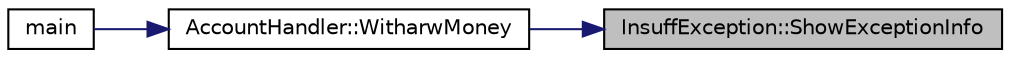 digraph "InsuffException::ShowExceptionInfo"
{
 // LATEX_PDF_SIZE
  edge [fontname="Helvetica",fontsize="10",labelfontname="Helvetica",labelfontsize="10"];
  node [fontname="Helvetica",fontsize="10",shape=record];
  rankdir="RL";
  Node1 [label="InsuffException::ShowExceptionInfo",height=0.2,width=0.4,color="black", fillcolor="grey75", style="filled", fontcolor="black",tooltip=" "];
  Node1 -> Node2 [dir="back",color="midnightblue",fontsize="10",style="solid"];
  Node2 [label="AccountHandler::WitharwMoney",height=0.2,width=0.4,color="black", fillcolor="white", style="filled",URL="$class_account_handler.html#aad473ca825b506a1c2a5e6f2f89098d7",tooltip=" "];
  Node2 -> Node3 [dir="back",color="midnightblue",fontsize="10",style="solid"];
  Node3 [label="main",height=0.2,width=0.4,color="black", fillcolor="white", style="filled",URL="$_banking___main_8cpp.html#ae66f6b31b5ad750f1fe042a706a4e3d4",tooltip=" "];
}
